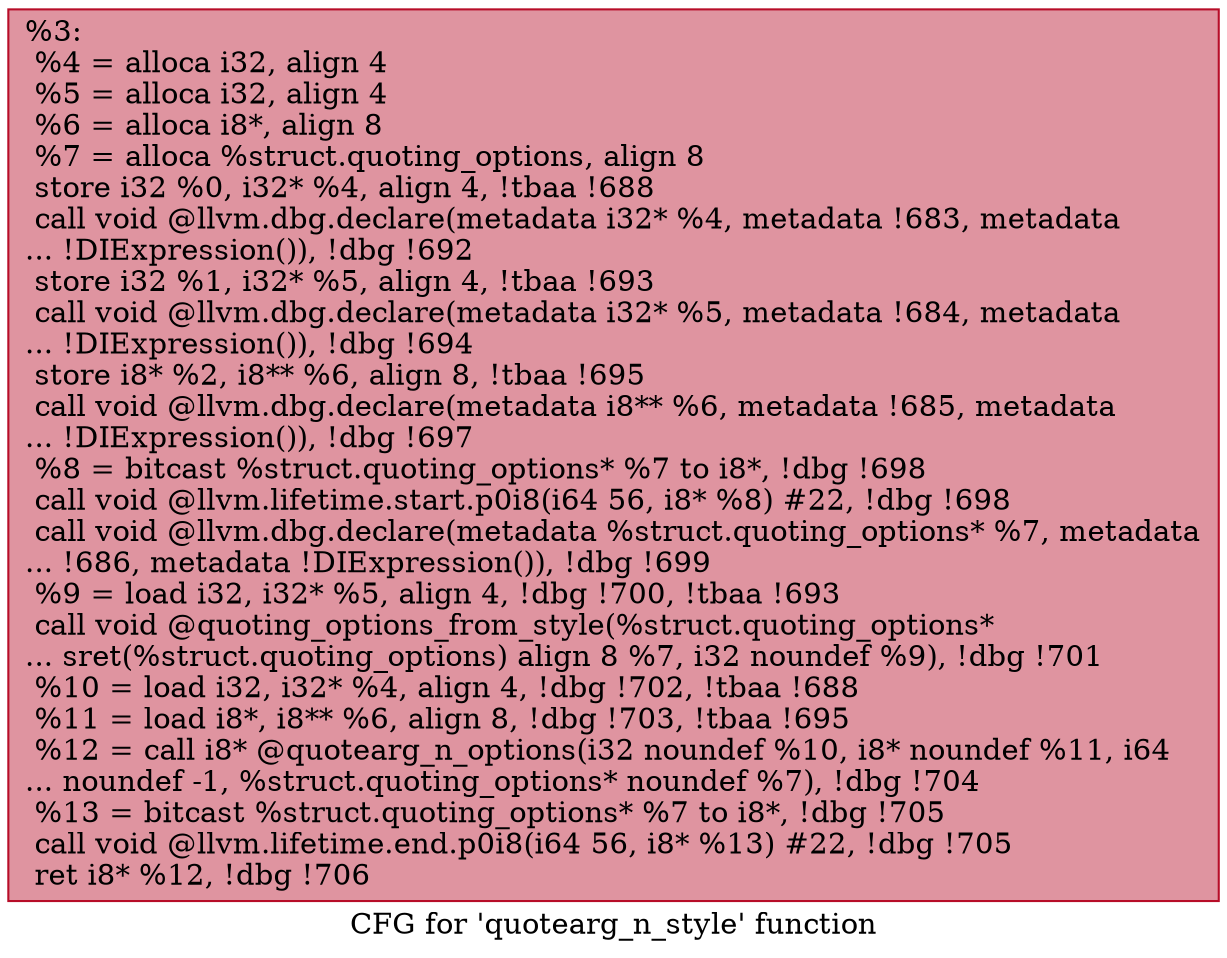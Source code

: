 digraph "CFG for 'quotearg_n_style' function" {
	label="CFG for 'quotearg_n_style' function";

	Node0x990d10 [shape=record,color="#b70d28ff", style=filled, fillcolor="#b70d2870",label="{%3:\l  %4 = alloca i32, align 4\l  %5 = alloca i32, align 4\l  %6 = alloca i8*, align 8\l  %7 = alloca %struct.quoting_options, align 8\l  store i32 %0, i32* %4, align 4, !tbaa !688\l  call void @llvm.dbg.declare(metadata i32* %4, metadata !683, metadata\l... !DIExpression()), !dbg !692\l  store i32 %1, i32* %5, align 4, !tbaa !693\l  call void @llvm.dbg.declare(metadata i32* %5, metadata !684, metadata\l... !DIExpression()), !dbg !694\l  store i8* %2, i8** %6, align 8, !tbaa !695\l  call void @llvm.dbg.declare(metadata i8** %6, metadata !685, metadata\l... !DIExpression()), !dbg !697\l  %8 = bitcast %struct.quoting_options* %7 to i8*, !dbg !698\l  call void @llvm.lifetime.start.p0i8(i64 56, i8* %8) #22, !dbg !698\l  call void @llvm.dbg.declare(metadata %struct.quoting_options* %7, metadata\l... !686, metadata !DIExpression()), !dbg !699\l  %9 = load i32, i32* %5, align 4, !dbg !700, !tbaa !693\l  call void @quoting_options_from_style(%struct.quoting_options*\l... sret(%struct.quoting_options) align 8 %7, i32 noundef %9), !dbg !701\l  %10 = load i32, i32* %4, align 4, !dbg !702, !tbaa !688\l  %11 = load i8*, i8** %6, align 8, !dbg !703, !tbaa !695\l  %12 = call i8* @quotearg_n_options(i32 noundef %10, i8* noundef %11, i64\l... noundef -1, %struct.quoting_options* noundef %7), !dbg !704\l  %13 = bitcast %struct.quoting_options* %7 to i8*, !dbg !705\l  call void @llvm.lifetime.end.p0i8(i64 56, i8* %13) #22, !dbg !705\l  ret i8* %12, !dbg !706\l}"];
}
